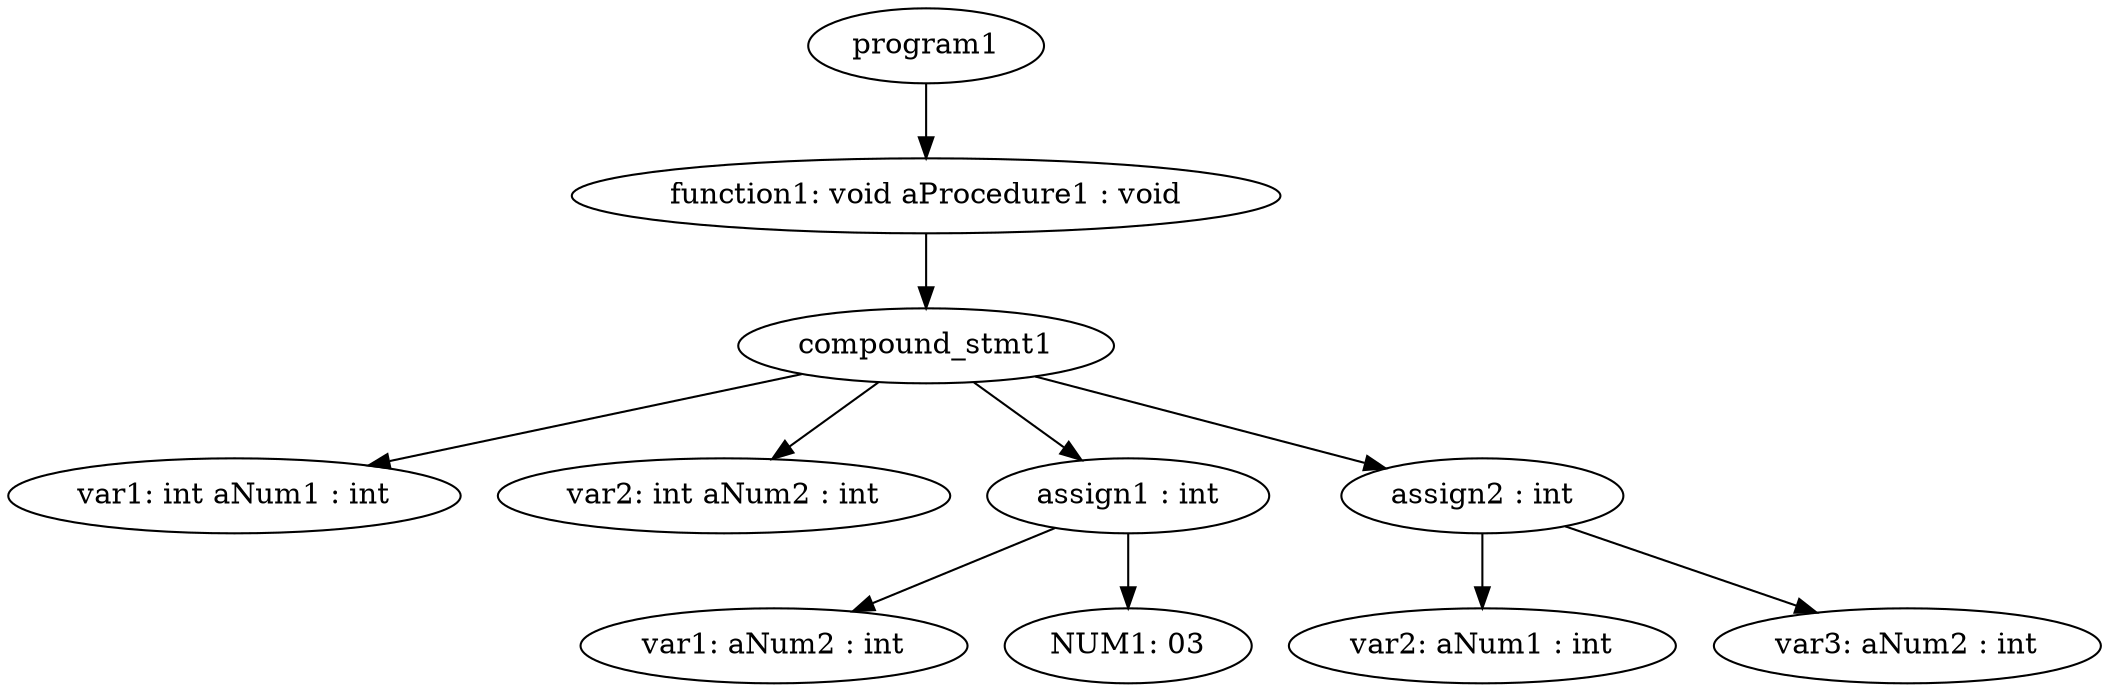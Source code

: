 digraph G {
	"program1" -> "function1: void aProcedure1 : void"
	"function1: void aProcedure1 : void" -> "compound_stmt1"
	"compound_stmt1" -> "var1: int aNum1 : int"
	"compound_stmt1" -> "var2: int aNum2 : int"
	"compound_stmt1" -> "assign1 : int"
	"assign1 : int" -> "var1: aNum2 : int"
	"assign1 : int" -> "NUM1: 03"
	"compound_stmt1" -> "assign2 : int"
	"assign2 : int" -> "var2: aNum1 : int"
	"assign2 : int" -> "var3: aNum2 : int"
}
